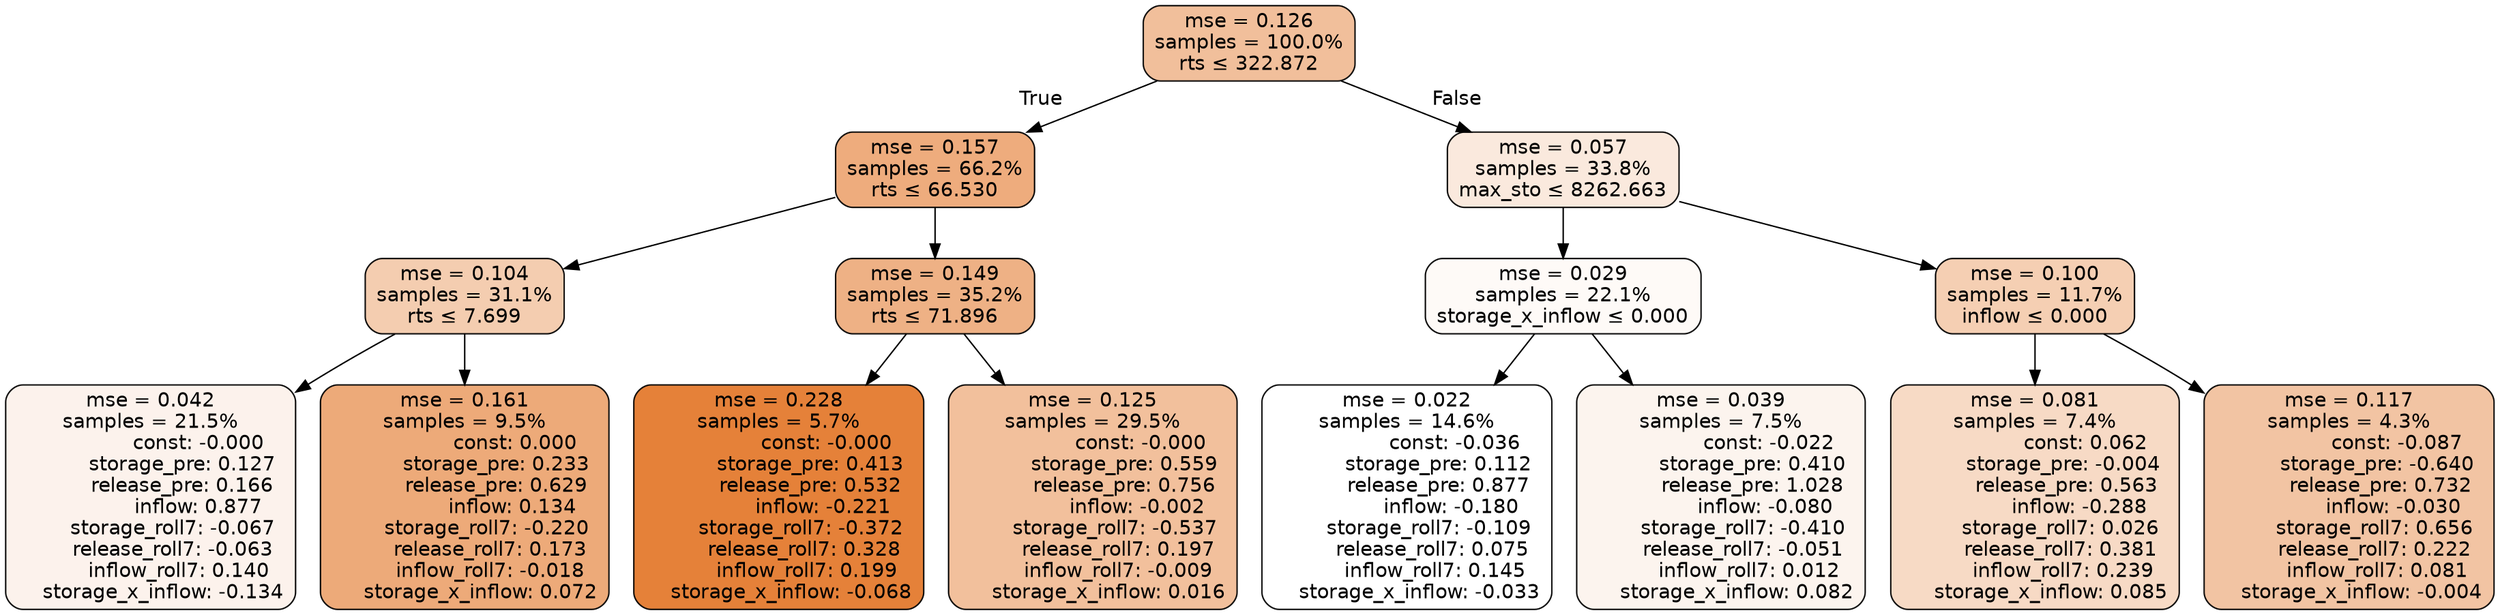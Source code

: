 digraph tree {
bgcolor="transparent"
node [shape=rectangle, style="filled, rounded", color="black", fontname=helvetica] ;
edge [fontname=helvetica] ;
	"0" [label="mse = 0.126
samples = 100.0%
rts &le; 322.872", fillcolor="#f1bf9b"]
	"1" [label="mse = 0.157
samples = 66.2%
rts &le; 66.530", fillcolor="#eeac7d"]
	"2" [label="mse = 0.104
samples = 31.1%
rts &le; 7.699", fillcolor="#f4cdb0"]
	"3" [label="mse = 0.042
samples = 21.5%
               const: -0.000
          storage_pre: 0.127
          release_pre: 0.166
               inflow: 0.877
       storage_roll7: -0.067
       release_roll7: -0.063
         inflow_roll7: 0.140
    storage_x_inflow: -0.134", fillcolor="#fcf2ec"]
	"4" [label="mse = 0.161
samples = 9.5%
                const: 0.000
          storage_pre: 0.233
          release_pre: 0.629
               inflow: 0.134
       storage_roll7: -0.220
        release_roll7: 0.173
        inflow_roll7: -0.018
     storage_x_inflow: 0.072", fillcolor="#edaa79"]
	"5" [label="mse = 0.149
samples = 35.2%
rts &le; 71.896", fillcolor="#eeb185"]
	"6" [label="mse = 0.228
samples = 5.7%
               const: -0.000
          storage_pre: 0.413
          release_pre: 0.532
              inflow: -0.221
       storage_roll7: -0.372
        release_roll7: 0.328
         inflow_roll7: 0.199
    storage_x_inflow: -0.068", fillcolor="#e58139"]
	"7" [label="mse = 0.125
samples = 29.5%
               const: -0.000
          storage_pre: 0.559
          release_pre: 0.756
              inflow: -0.002
       storage_roll7: -0.537
        release_roll7: 0.197
        inflow_roll7: -0.009
     storage_x_inflow: 0.016", fillcolor="#f2c09c"]
	"8" [label="mse = 0.057
samples = 33.8%
max_sto &le; 8262.663", fillcolor="#fae9dd"]
	"9" [label="mse = 0.029
samples = 22.1%
storage_x_inflow &le; 0.000", fillcolor="#fefaf7"]
	"10" [label="mse = 0.022
samples = 14.6%
               const: -0.036
          storage_pre: 0.112
          release_pre: 0.877
              inflow: -0.180
       storage_roll7: -0.109
        release_roll7: 0.075
         inflow_roll7: 0.145
    storage_x_inflow: -0.033", fillcolor="#ffffff"]
	"11" [label="mse = 0.039
samples = 7.5%
               const: -0.022
          storage_pre: 0.410
          release_pre: 1.028
              inflow: -0.080
       storage_roll7: -0.410
       release_roll7: -0.051
         inflow_roll7: 0.012
     storage_x_inflow: 0.082", fillcolor="#fcf4ee"]
	"12" [label="mse = 0.100
samples = 11.7%
inflow &le; 0.000", fillcolor="#f5cfb3"]
	"13" [label="mse = 0.081
samples = 7.4%
                const: 0.062
         storage_pre: -0.004
          release_pre: 0.563
              inflow: -0.288
        storage_roll7: 0.026
        release_roll7: 0.381
         inflow_roll7: 0.239
     storage_x_inflow: 0.085", fillcolor="#f7dac5"]
	"14" [label="mse = 0.117
samples = 4.3%
               const: -0.087
         storage_pre: -0.640
          release_pre: 0.732
              inflow: -0.030
        storage_roll7: 0.656
        release_roll7: 0.222
         inflow_roll7: 0.081
    storage_x_inflow: -0.004", fillcolor="#f2c4a3"]

	"0" -> "1" [labeldistance=2.5, labelangle=45, headlabel="True"]
	"1" -> "2"
	"2" -> "3"
	"2" -> "4"
	"1" -> "5"
	"5" -> "6"
	"5" -> "7"
	"0" -> "8" [labeldistance=2.5, labelangle=-45, headlabel="False"]
	"8" -> "9"
	"9" -> "10"
	"9" -> "11"
	"8" -> "12"
	"12" -> "13"
	"12" -> "14"
}
